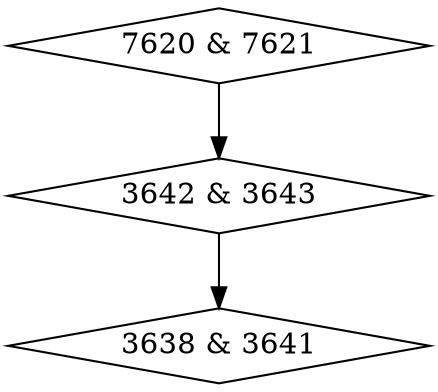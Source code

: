digraph {
0 [label = "3638 & 3641", shape = diamond];
1 [label = "3642 & 3643", shape = diamond];
2 [label = "7620 & 7621", shape = diamond];
1->0;
2->1;
}
